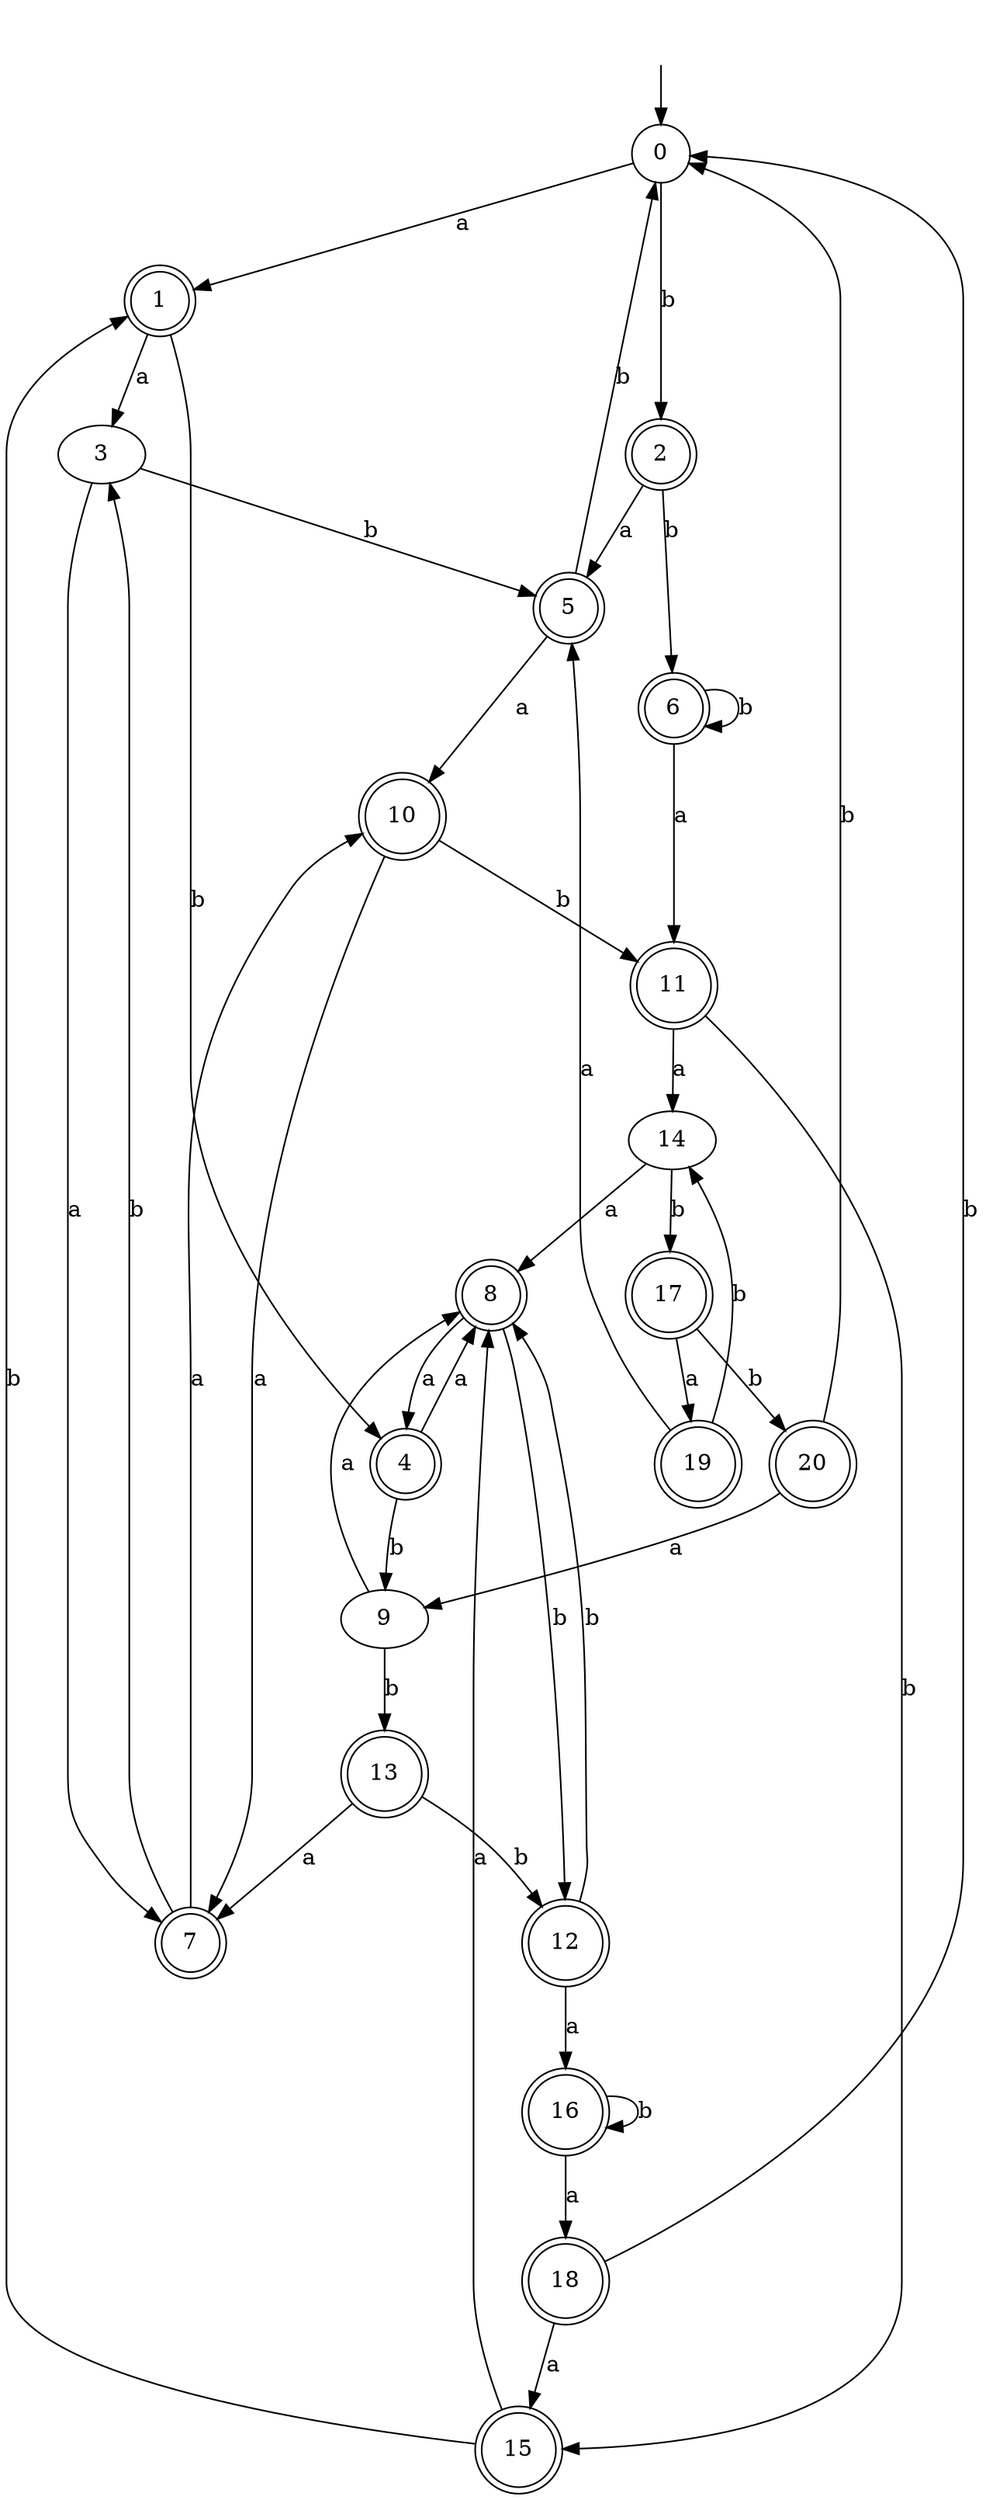 digraph RandomDFA {
  __start0 [label="", shape=none];
  __start0 -> 0 [label=""];
  0 [shape=circle]
  0 -> 1 [label="a"]
  0 -> 2 [label="b"]
  1 [shape=doublecircle]
  1 -> 3 [label="a"]
  1 -> 4 [label="b"]
  2 [shape=doublecircle]
  2 -> 5 [label="a"]
  2 -> 6 [label="b"]
  3
  3 -> 7 [label="a"]
  3 -> 5 [label="b"]
  4 [shape=doublecircle]
  4 -> 8 [label="a"]
  4 -> 9 [label="b"]
  5 [shape=doublecircle]
  5 -> 10 [label="a"]
  5 -> 0 [label="b"]
  6 [shape=doublecircle]
  6 -> 11 [label="a"]
  6 -> 6 [label="b"]
  7 [shape=doublecircle]
  7 -> 10 [label="a"]
  7 -> 3 [label="b"]
  8 [shape=doublecircle]
  8 -> 4 [label="a"]
  8 -> 12 [label="b"]
  9
  9 -> 8 [label="a"]
  9 -> 13 [label="b"]
  10 [shape=doublecircle]
  10 -> 7 [label="a"]
  10 -> 11 [label="b"]
  11 [shape=doublecircle]
  11 -> 14 [label="a"]
  11 -> 15 [label="b"]
  12 [shape=doublecircle]
  12 -> 16 [label="a"]
  12 -> 8 [label="b"]
  13 [shape=doublecircle]
  13 -> 7 [label="a"]
  13 -> 12 [label="b"]
  14
  14 -> 8 [label="a"]
  14 -> 17 [label="b"]
  15 [shape=doublecircle]
  15 -> 8 [label="a"]
  15 -> 1 [label="b"]
  16 [shape=doublecircle]
  16 -> 18 [label="a"]
  16 -> 16 [label="b"]
  17 [shape=doublecircle]
  17 -> 19 [label="a"]
  17 -> 20 [label="b"]
  18 [shape=doublecircle]
  18 -> 15 [label="a"]
  18 -> 0 [label="b"]
  19 [shape=doublecircle]
  19 -> 5 [label="a"]
  19 -> 14 [label="b"]
  20 [shape=doublecircle]
  20 -> 9 [label="a"]
  20 -> 0 [label="b"]
}
